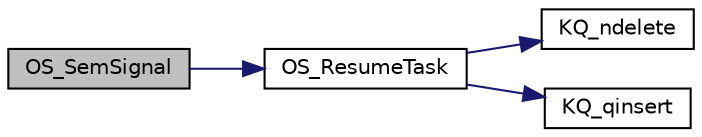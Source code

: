 digraph "OS_SemSignal"
{
  edge [fontname="Helvetica",fontsize="10",labelfontname="Helvetica",labelfontsize="10"];
  node [fontname="Helvetica",fontsize="10",shape=record];
  rankdir="LR";
  Node1 [label="OS_SemSignal",height=0.2,width=0.4,color="black", fillcolor="grey75", style="filled" fontcolor="black"];
  Node1 -> Node2 [color="midnightblue",fontsize="10",style="solid",fontname="Helvetica"];
  Node2 [label="OS_ResumeTask",height=0.2,width=0.4,color="black", fillcolor="white", style="filled",URL="$group__pico.html#ga9668d17583c878df75b7444ac304bee1"];
  Node2 -> Node3 [color="midnightblue",fontsize="10",style="solid",fontname="Helvetica"];
  Node3 [label="KQ_ndelete",height=0.2,width=0.4,color="black", fillcolor="white", style="filled",URL="$group__pico.html#ga3236ef3435be635dfa2eb0f2015637b2"];
  Node2 -> Node4 [color="midnightblue",fontsize="10",style="solid",fontname="Helvetica"];
  Node4 [label="KQ_qinsert",height=0.2,width=0.4,color="black", fillcolor="white", style="filled",URL="$group__pico.html#ga0ac1e5418b108ad28cc98030d9dbea49"];
}
